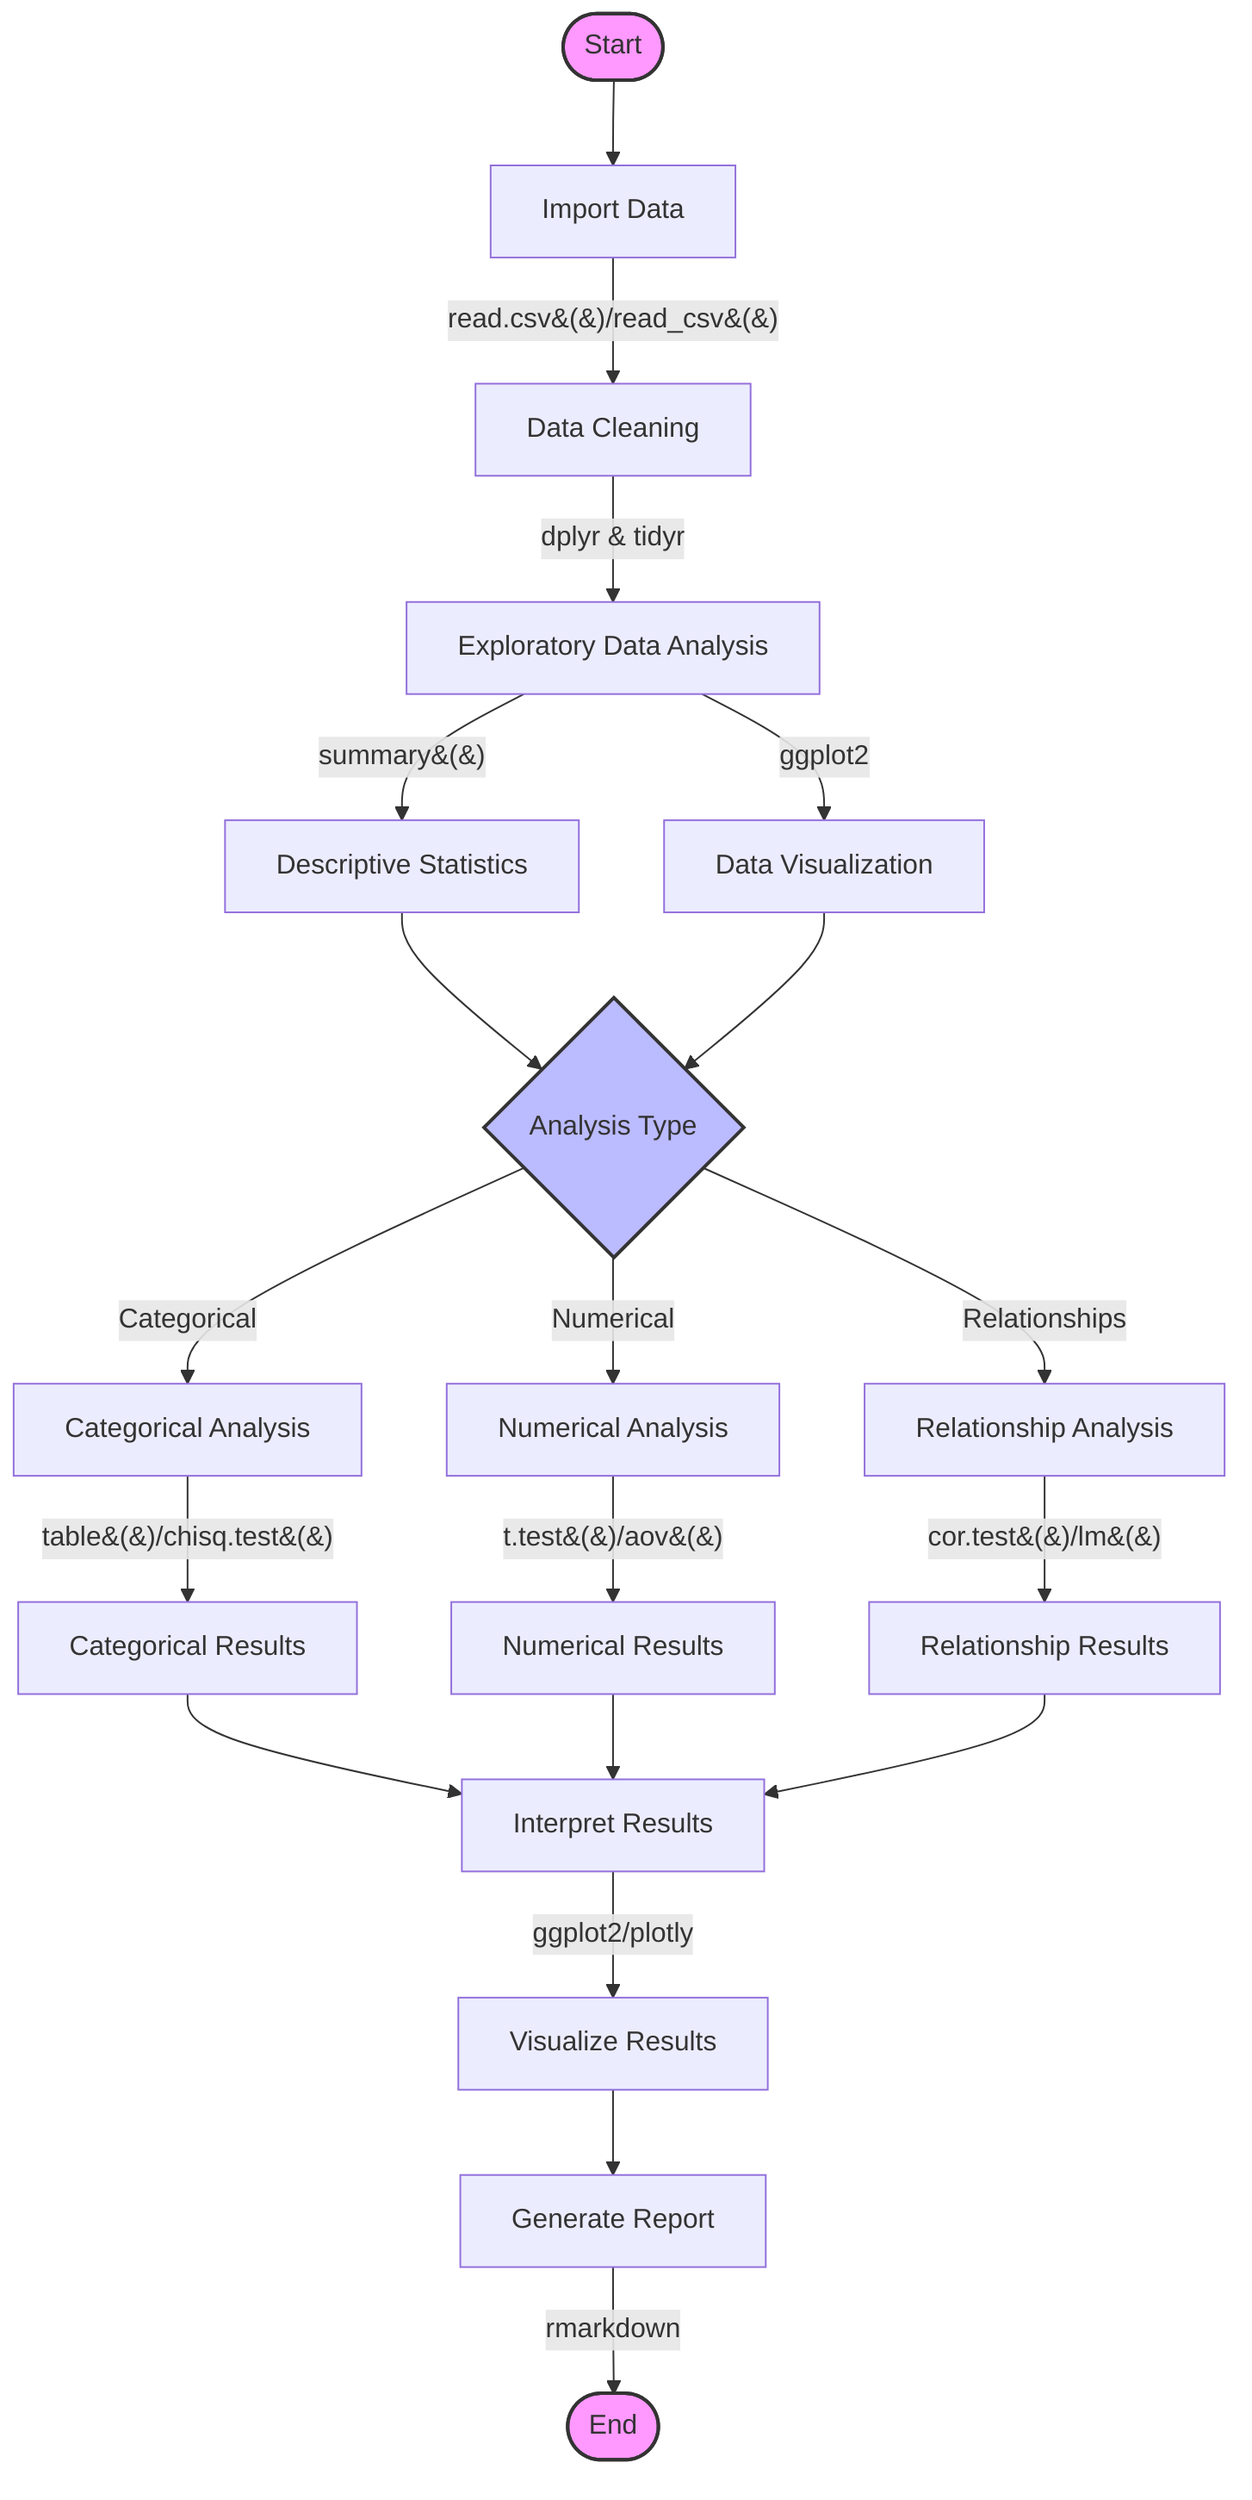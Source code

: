 flowchart TD
    Start([Start]) --> Import[Import Data]
    Import -->|read.csv&#40;&#41;/read_csv&#40;&#41;| Clean[Data Cleaning]
    
    Clean -->|dplyr & tidyr| EDA[Exploratory Data Analysis]
    
    EDA -->|summary&#40;&#41;| Descriptive[Descriptive Statistics]
    EDA -->|ggplot2| Visualization[Data Visualization]
    
    Descriptive --> Analysis{Analysis Type}
    Visualization --> Analysis
    
    Analysis -->|Categorical| CatAnalysis[Categorical Analysis]
    Analysis -->|Numerical| NumAnalysis[Numerical Analysis]
    Analysis -->|Relationships| RelAnalysis[Relationship Analysis]
    
    CatAnalysis -->|table&#40;&#41;/chisq.test&#40;&#41;| CatResults[Categorical Results]
    NumAnalysis -->|t.test&#40;&#41;/aov&#40;&#41;| NumResults[Numerical Results]
    RelAnalysis -->|cor.test&#40;&#41;/lm&#40;&#41;| RelResults[Relationship Results]
    
    CatResults & NumResults & RelResults --> Interpret[Interpret Results]
    
    Interpret -->|ggplot2/plotly| Visualize[Visualize Results]
    Visualize --> Report[Generate Report]
    Report -->|rmarkdown| End([End])
    
    %% Styling
    style Start fill:#f9f,stroke:#333,stroke-width:2px
    style End fill:#f9f,stroke:#333,stroke-width:2px
    classDef process fill:#bbf,stroke:#333,stroke-width:2px
    class Analysis process